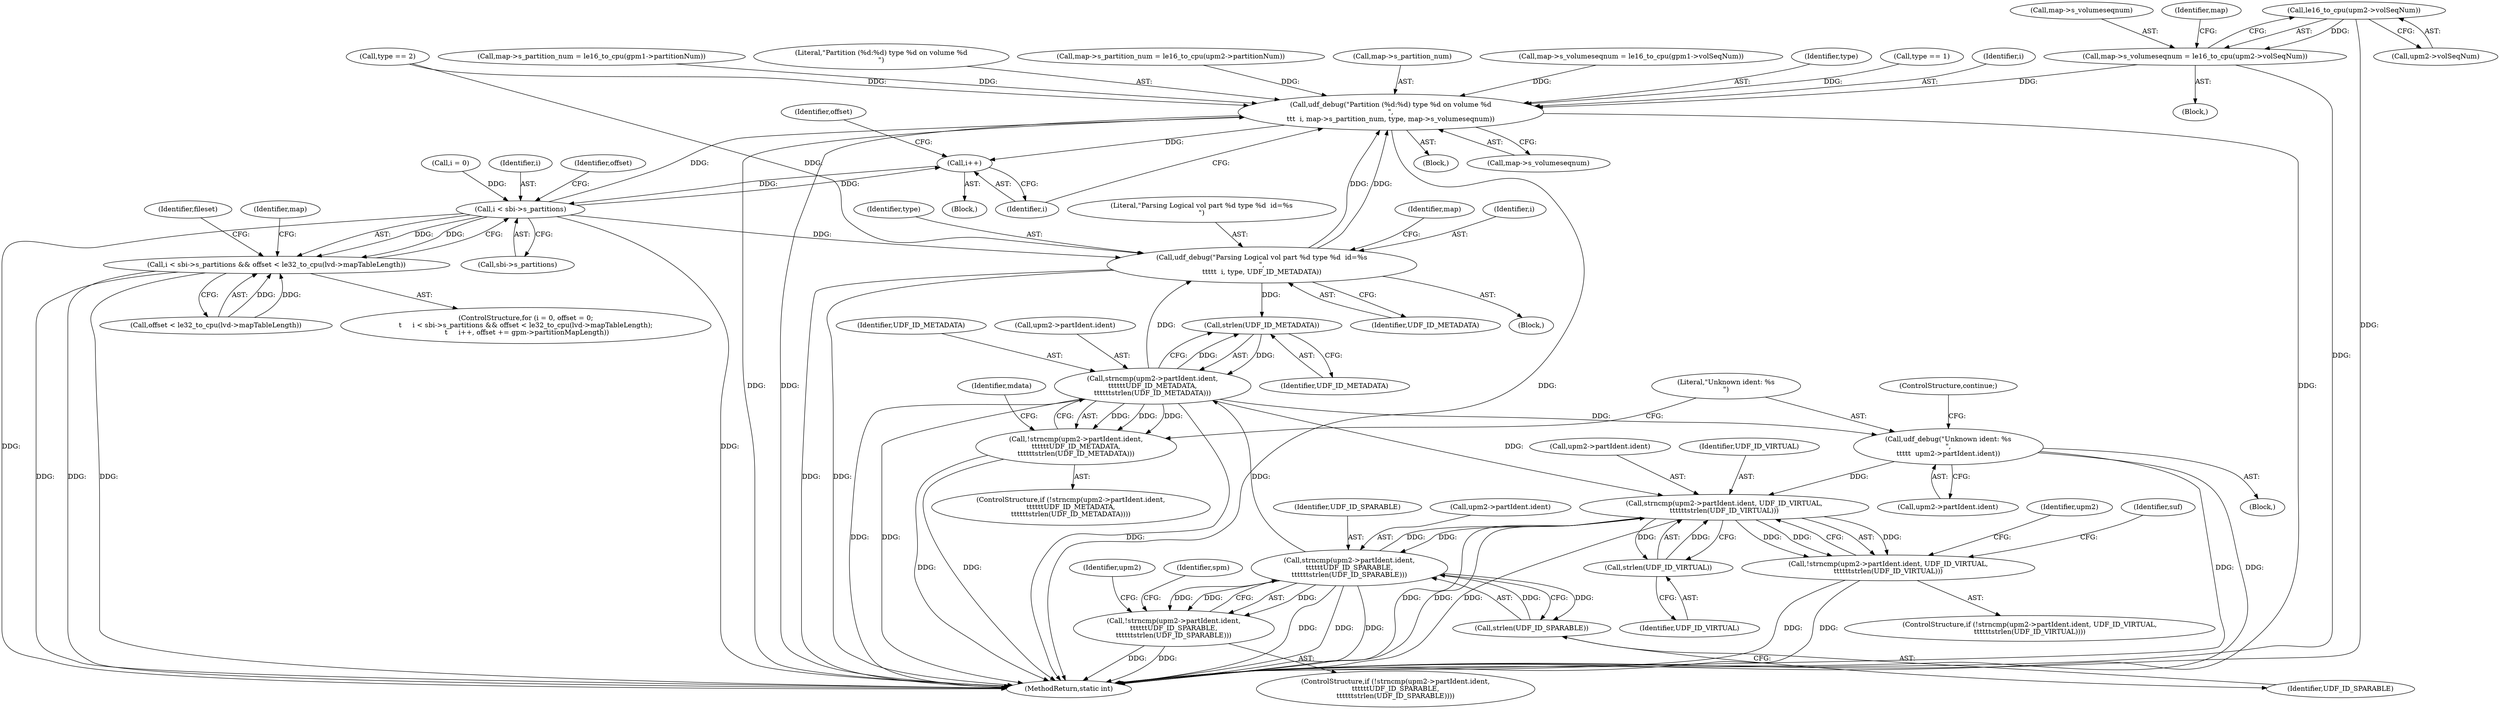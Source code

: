digraph "0_linux_adee11b2085bee90bd8f4f52123ffb07882d6256@pointer" {
"1000596" [label="(Call,le16_to_cpu(upm2->volSeqNum))"];
"1000592" [label="(Call,map->s_volumeseqnum = le16_to_cpu(upm2->volSeqNum))"];
"1000608" [label="(Call,udf_debug(\"Partition (%d:%d) type %d on volume %d\n\",\n\t\t\t  i, map->s_partition_num, type, map->s_volumeseqnum))"];
"1000178" [label="(Call,i++)"];
"1000166" [label="(Call,i < sbi->s_partitions)"];
"1000165" [label="(Call,i < sbi->s_partitions && offset < le32_to_cpu(lvd->mapTableLength))"];
"1000467" [label="(Call,udf_debug(\"Parsing Logical vol part %d type %d  id=%s\n\",\n\t\t\t\t\t  i, type, UDF_ID_METADATA))"];
"1000444" [label="(Call,strlen(UDF_ID_METADATA))"];
"1000437" [label="(Call,strncmp(upm2->partIdent.ident,\n\t\t\t\t\t\tUDF_ID_METADATA,\n\t\t\t\t\t\tstrlen(UDF_ID_METADATA)))"];
"1000261" [label="(Call,strncmp(upm2->partIdent.ident, UDF_ID_VIRTUAL,\n\t\t\t\t\t\tstrlen(UDF_ID_VIRTUAL)))"];
"1000260" [label="(Call,!strncmp(upm2->partIdent.ident, UDF_ID_VIRTUAL,\n\t\t\t\t\t\tstrlen(UDF_ID_VIRTUAL)))"];
"1000268" [label="(Call,strlen(UDF_ID_VIRTUAL))"];
"1000314" [label="(Call,strncmp(upm2->partIdent.ident,\n\t\t\t\t\t\tUDF_ID_SPARABLE,\n\t\t\t\t\t\tstrlen(UDF_ID_SPARABLE)))"];
"1000313" [label="(Call,!strncmp(upm2->partIdent.ident,\n\t\t\t\t\t\tUDF_ID_SPARABLE,\n\t\t\t\t\t\tstrlen(UDF_ID_SPARABLE)))"];
"1000321" [label="(Call,strlen(UDF_ID_SPARABLE))"];
"1000436" [label="(Call,!strncmp(upm2->partIdent.ident,\n\t\t\t\t\t\tUDF_ID_METADATA,\n\t\t\t\t\t\tstrlen(UDF_ID_METADATA)))"];
"1000584" [label="(Call,udf_debug(\"Unknown ident: %s\n\",\n\t\t\t\t\t  upm2->partIdent.ident))"];
"1000444" [label="(Call,strlen(UDF_ID_METADATA))"];
"1000597" [label="(Call,upm2->volSeqNum)"];
"1000600" [label="(Call,map->s_partition_num = le16_to_cpu(upm2->partitionNum))"];
"1000449" [label="(Identifier,mdata)"];
"1000322" [label="(Identifier,UDF_ID_SPARABLE)"];
"1000185" [label="(Block,)"];
"1000157" [label="(ControlStructure,for (i = 0, offset = 0;\n\t     i < sbi->s_partitions && offset < le32_to_cpu(lvd->mapTableLength);\n \t     i++, offset += gpm->partitionMapLength))"];
"1000443" [label="(Identifier,UDF_ID_METADATA)"];
"1000611" [label="(Call,map->s_partition_num)"];
"1000211" [label="(Call,type == 1)"];
"1000584" [label="(Call,udf_debug(\"Unknown ident: %s\n\",\n\t\t\t\t\t  upm2->partIdent.ident))"];
"1000583" [label="(Block,)"];
"1000179" [label="(Identifier,i)"];
"1000313" [label="(Call,!strncmp(upm2->partIdent.ident,\n\t\t\t\t\t\tUDF_ID_SPARABLE,\n\t\t\t\t\t\tstrlen(UDF_ID_SPARABLE)))"];
"1000467" [label="(Call,udf_debug(\"Parsing Logical vol part %d type %d  id=%s\n\",\n\t\t\t\t\t  i, type, UDF_ID_METADATA))"];
"1000438" [label="(Call,upm2->partIdent.ident)"];
"1000610" [label="(Identifier,i)"];
"1000172" [label="(Identifier,offset)"];
"1000615" [label="(Call,map->s_volumeseqnum)"];
"1000664" [label="(MethodReturn,static int)"];
"1000435" [label="(ControlStructure,if (!strncmp(upm2->partIdent.ident,\n\t\t\t\t\t\tUDF_ID_METADATA,\n\t\t\t\t\t\tstrlen(UDF_ID_METADATA))))"];
"1000317" [label="(Identifier,upm2)"];
"1000178" [label="(Call,i++)"];
"1000234" [label="(Call,map->s_partition_num = le16_to_cpu(gpm1->partitionNum))"];
"1000177" [label="(Block,)"];
"1000268" [label="(Call,strlen(UDF_ID_VIRTUAL))"];
"1000168" [label="(Call,sbi->s_partitions)"];
"1000171" [label="(Call,offset < le32_to_cpu(lvd->mapTableLength))"];
"1000314" [label="(Call,strncmp(upm2->partIdent.ident,\n\t\t\t\t\t\tUDF_ID_SPARABLE,\n\t\t\t\t\t\tstrlen(UDF_ID_SPARABLE)))"];
"1000585" [label="(Literal,\"Unknown ident: %s\n\")"];
"1000474" [label="(Identifier,map)"];
"1000259" [label="(ControlStructure,if (!strncmp(upm2->partIdent.ident, UDF_ID_VIRTUAL,\n\t\t\t\t\t\tstrlen(UDF_ID_VIRTUAL))))"];
"1000593" [label="(Call,map->s_volumeseqnum)"];
"1000469" [label="(Identifier,i)"];
"1000437" [label="(Call,strncmp(upm2->partIdent.ident,\n\t\t\t\t\t\tUDF_ID_METADATA,\n\t\t\t\t\t\tstrlen(UDF_ID_METADATA)))"];
"1000260" [label="(Call,!strncmp(upm2->partIdent.ident, UDF_ID_VIRTUAL,\n\t\t\t\t\t\tstrlen(UDF_ID_VIRTUAL)))"];
"1000619" [label="(Identifier,fileset)"];
"1000609" [label="(Literal,\"Partition (%d:%d) type %d on volume %d\n\")"];
"1000261" [label="(Call,strncmp(upm2->partIdent.ident, UDF_ID_VIRTUAL,\n\t\t\t\t\t\tstrlen(UDF_ID_VIRTUAL)))"];
"1000436" [label="(Call,!strncmp(upm2->partIdent.ident,\n\t\t\t\t\t\tUDF_ID_METADATA,\n\t\t\t\t\t\tstrlen(UDF_ID_METADATA)))"];
"1000586" [label="(Call,upm2->partIdent.ident)"];
"1000269" [label="(Identifier,UDF_ID_VIRTUAL)"];
"1000188" [label="(Identifier,map)"];
"1000273" [label="(Identifier,suf)"];
"1000181" [label="(Identifier,offset)"];
"1000470" [label="(Identifier,type)"];
"1000249" [label="(Call,type == 2)"];
"1000312" [label="(ControlStructure,if (!strncmp(upm2->partIdent.ident,\n\t\t\t\t\t\tUDF_ID_SPARABLE,\n\t\t\t\t\t\tstrlen(UDF_ID_SPARABLE))))"];
"1000596" [label="(Call,le16_to_cpu(upm2->volSeqNum))"];
"1000471" [label="(Identifier,UDF_ID_METADATA)"];
"1000159" [label="(Call,i = 0)"];
"1000468" [label="(Literal,\"Parsing Logical vol part %d type %d  id=%s\n\")"];
"1000226" [label="(Call,map->s_volumeseqnum = le16_to_cpu(gpm1->volSeqNum))"];
"1000262" [label="(Call,upm2->partIdent.ident)"];
"1000267" [label="(Identifier,UDF_ID_VIRTUAL)"];
"1000321" [label="(Call,strlen(UDF_ID_SPARABLE))"];
"1000315" [label="(Call,upm2->partIdent.ident)"];
"1000252" [label="(Block,)"];
"1000592" [label="(Call,map->s_volumeseqnum = le16_to_cpu(upm2->volSeqNum))"];
"1000445" [label="(Identifier,UDF_ID_METADATA)"];
"1000591" [label="(ControlStructure,continue;)"];
"1000320" [label="(Identifier,UDF_ID_SPARABLE)"];
"1000166" [label="(Call,i < sbi->s_partitions)"];
"1000602" [label="(Identifier,map)"];
"1000165" [label="(Call,i < sbi->s_partitions && offset < le32_to_cpu(lvd->mapTableLength))"];
"1000328" [label="(Identifier,spm)"];
"1000446" [label="(Block,)"];
"1000608" [label="(Call,udf_debug(\"Partition (%d:%d) type %d on volume %d\n\",\n\t\t\t  i, map->s_partition_num, type, map->s_volumeseqnum))"];
"1000167" [label="(Identifier,i)"];
"1000440" [label="(Identifier,upm2)"];
"1000614" [label="(Identifier,type)"];
"1000596" -> "1000592"  [label="AST: "];
"1000596" -> "1000597"  [label="CFG: "];
"1000597" -> "1000596"  [label="AST: "];
"1000592" -> "1000596"  [label="CFG: "];
"1000596" -> "1000664"  [label="DDG: "];
"1000596" -> "1000592"  [label="DDG: "];
"1000592" -> "1000252"  [label="AST: "];
"1000593" -> "1000592"  [label="AST: "];
"1000602" -> "1000592"  [label="CFG: "];
"1000592" -> "1000664"  [label="DDG: "];
"1000592" -> "1000608"  [label="DDG: "];
"1000608" -> "1000185"  [label="AST: "];
"1000608" -> "1000615"  [label="CFG: "];
"1000609" -> "1000608"  [label="AST: "];
"1000610" -> "1000608"  [label="AST: "];
"1000611" -> "1000608"  [label="AST: "];
"1000614" -> "1000608"  [label="AST: "];
"1000615" -> "1000608"  [label="AST: "];
"1000179" -> "1000608"  [label="CFG: "];
"1000608" -> "1000664"  [label="DDG: "];
"1000608" -> "1000664"  [label="DDG: "];
"1000608" -> "1000664"  [label="DDG: "];
"1000608" -> "1000664"  [label="DDG: "];
"1000608" -> "1000178"  [label="DDG: "];
"1000166" -> "1000608"  [label="DDG: "];
"1000467" -> "1000608"  [label="DDG: "];
"1000467" -> "1000608"  [label="DDG: "];
"1000234" -> "1000608"  [label="DDG: "];
"1000600" -> "1000608"  [label="DDG: "];
"1000211" -> "1000608"  [label="DDG: "];
"1000249" -> "1000608"  [label="DDG: "];
"1000226" -> "1000608"  [label="DDG: "];
"1000178" -> "1000177"  [label="AST: "];
"1000178" -> "1000179"  [label="CFG: "];
"1000179" -> "1000178"  [label="AST: "];
"1000181" -> "1000178"  [label="CFG: "];
"1000178" -> "1000166"  [label="DDG: "];
"1000166" -> "1000178"  [label="DDG: "];
"1000166" -> "1000165"  [label="AST: "];
"1000166" -> "1000168"  [label="CFG: "];
"1000167" -> "1000166"  [label="AST: "];
"1000168" -> "1000166"  [label="AST: "];
"1000172" -> "1000166"  [label="CFG: "];
"1000165" -> "1000166"  [label="CFG: "];
"1000166" -> "1000664"  [label="DDG: "];
"1000166" -> "1000664"  [label="DDG: "];
"1000166" -> "1000165"  [label="DDG: "];
"1000166" -> "1000165"  [label="DDG: "];
"1000159" -> "1000166"  [label="DDG: "];
"1000166" -> "1000467"  [label="DDG: "];
"1000165" -> "1000157"  [label="AST: "];
"1000165" -> "1000171"  [label="CFG: "];
"1000171" -> "1000165"  [label="AST: "];
"1000188" -> "1000165"  [label="CFG: "];
"1000619" -> "1000165"  [label="CFG: "];
"1000165" -> "1000664"  [label="DDG: "];
"1000165" -> "1000664"  [label="DDG: "];
"1000165" -> "1000664"  [label="DDG: "];
"1000171" -> "1000165"  [label="DDG: "];
"1000171" -> "1000165"  [label="DDG: "];
"1000467" -> "1000446"  [label="AST: "];
"1000467" -> "1000471"  [label="CFG: "];
"1000468" -> "1000467"  [label="AST: "];
"1000469" -> "1000467"  [label="AST: "];
"1000470" -> "1000467"  [label="AST: "];
"1000471" -> "1000467"  [label="AST: "];
"1000474" -> "1000467"  [label="CFG: "];
"1000467" -> "1000664"  [label="DDG: "];
"1000467" -> "1000664"  [label="DDG: "];
"1000467" -> "1000444"  [label="DDG: "];
"1000249" -> "1000467"  [label="DDG: "];
"1000437" -> "1000467"  [label="DDG: "];
"1000444" -> "1000437"  [label="AST: "];
"1000444" -> "1000445"  [label="CFG: "];
"1000445" -> "1000444"  [label="AST: "];
"1000437" -> "1000444"  [label="CFG: "];
"1000444" -> "1000437"  [label="DDG: "];
"1000437" -> "1000444"  [label="DDG: "];
"1000437" -> "1000436"  [label="AST: "];
"1000438" -> "1000437"  [label="AST: "];
"1000443" -> "1000437"  [label="AST: "];
"1000436" -> "1000437"  [label="CFG: "];
"1000437" -> "1000664"  [label="DDG: "];
"1000437" -> "1000664"  [label="DDG: "];
"1000437" -> "1000664"  [label="DDG: "];
"1000437" -> "1000261"  [label="DDG: "];
"1000437" -> "1000436"  [label="DDG: "];
"1000437" -> "1000436"  [label="DDG: "];
"1000437" -> "1000436"  [label="DDG: "];
"1000314" -> "1000437"  [label="DDG: "];
"1000437" -> "1000584"  [label="DDG: "];
"1000261" -> "1000260"  [label="AST: "];
"1000261" -> "1000268"  [label="CFG: "];
"1000262" -> "1000261"  [label="AST: "];
"1000267" -> "1000261"  [label="AST: "];
"1000268" -> "1000261"  [label="AST: "];
"1000260" -> "1000261"  [label="CFG: "];
"1000261" -> "1000664"  [label="DDG: "];
"1000261" -> "1000664"  [label="DDG: "];
"1000261" -> "1000664"  [label="DDG: "];
"1000261" -> "1000260"  [label="DDG: "];
"1000261" -> "1000260"  [label="DDG: "];
"1000261" -> "1000260"  [label="DDG: "];
"1000314" -> "1000261"  [label="DDG: "];
"1000584" -> "1000261"  [label="DDG: "];
"1000268" -> "1000261"  [label="DDG: "];
"1000261" -> "1000268"  [label="DDG: "];
"1000261" -> "1000314"  [label="DDG: "];
"1000260" -> "1000259"  [label="AST: "];
"1000273" -> "1000260"  [label="CFG: "];
"1000317" -> "1000260"  [label="CFG: "];
"1000260" -> "1000664"  [label="DDG: "];
"1000260" -> "1000664"  [label="DDG: "];
"1000268" -> "1000269"  [label="CFG: "];
"1000269" -> "1000268"  [label="AST: "];
"1000314" -> "1000313"  [label="AST: "];
"1000314" -> "1000321"  [label="CFG: "];
"1000315" -> "1000314"  [label="AST: "];
"1000320" -> "1000314"  [label="AST: "];
"1000321" -> "1000314"  [label="AST: "];
"1000313" -> "1000314"  [label="CFG: "];
"1000314" -> "1000664"  [label="DDG: "];
"1000314" -> "1000664"  [label="DDG: "];
"1000314" -> "1000664"  [label="DDG: "];
"1000314" -> "1000313"  [label="DDG: "];
"1000314" -> "1000313"  [label="DDG: "];
"1000314" -> "1000313"  [label="DDG: "];
"1000321" -> "1000314"  [label="DDG: "];
"1000314" -> "1000321"  [label="DDG: "];
"1000313" -> "1000312"  [label="AST: "];
"1000328" -> "1000313"  [label="CFG: "];
"1000440" -> "1000313"  [label="CFG: "];
"1000313" -> "1000664"  [label="DDG: "];
"1000313" -> "1000664"  [label="DDG: "];
"1000321" -> "1000322"  [label="CFG: "];
"1000322" -> "1000321"  [label="AST: "];
"1000436" -> "1000435"  [label="AST: "];
"1000449" -> "1000436"  [label="CFG: "];
"1000585" -> "1000436"  [label="CFG: "];
"1000436" -> "1000664"  [label="DDG: "];
"1000436" -> "1000664"  [label="DDG: "];
"1000584" -> "1000583"  [label="AST: "];
"1000584" -> "1000586"  [label="CFG: "];
"1000585" -> "1000584"  [label="AST: "];
"1000586" -> "1000584"  [label="AST: "];
"1000591" -> "1000584"  [label="CFG: "];
"1000584" -> "1000664"  [label="DDG: "];
"1000584" -> "1000664"  [label="DDG: "];
}

